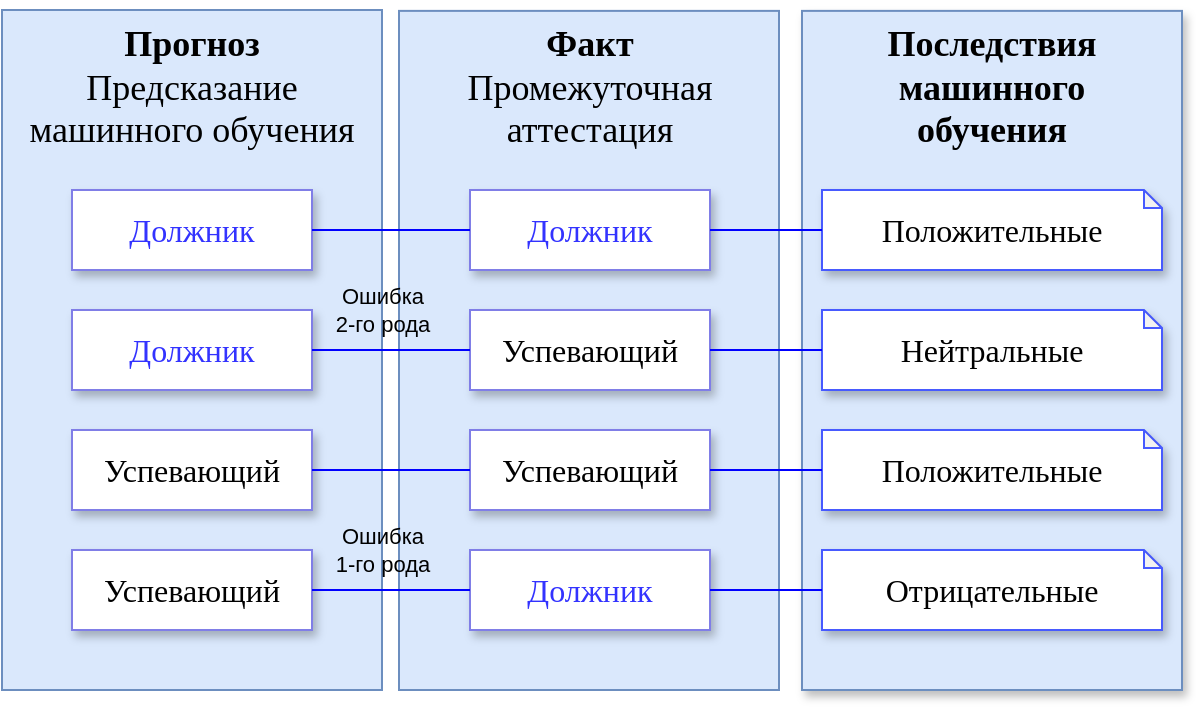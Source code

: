 <mxfile version="22.0.8" type="github">
  <diagram name="Page-1" id="e3a06f82-3646-2815-327d-82caf3d4e204">
    <mxGraphModel dx="1420" dy="744" grid="1" gridSize="10" guides="1" tooltips="1" connect="1" arrows="1" fold="1" page="1" pageScale="1" pageWidth="827" pageHeight="1169" background="none" math="0" shadow="0">
      <root>
        <mxCell id="0" style=";html=1;" />
        <mxCell id="1" style=";html=1;" parent="0" />
        <mxCell id="6a7d8f32e03d9370-59" value="&lt;font style=&quot;font-size: 18px;&quot; face=&quot;Calibri&quot;&gt;&lt;span style=&quot;&quot;&gt;&lt;b&gt;Факт&lt;/b&gt;&lt;br&gt;Промежуточная аттестация&lt;br&gt;&lt;/span&gt;&lt;/font&gt;" style="whiteSpace=wrap;html=1;fillColor=#dae8fc;fontSize=14;strokeColor=#6c8ebf;verticalAlign=top;" parent="1" vertex="1">
          <mxGeometry x="318.5" y="80.44" width="190" height="339.56" as="geometry" />
        </mxCell>
        <mxCell id="6a7d8f32e03d9370-57" value="&lt;font style=&quot;font-size: 18px;&quot; face=&quot;Calibri&quot;&gt;&lt;b&gt;Прогноз&lt;/b&gt;&lt;br&gt;Предсказание&lt;br&gt;машинного обучения&lt;br&gt;&lt;/font&gt;" style="whiteSpace=wrap;html=1;fillColor=#dae8fc;fontSize=14;strokeColor=#6c8ebf;verticalAlign=top;" parent="1" vertex="1">
          <mxGeometry x="120" y="80" width="190" height="340" as="geometry" />
        </mxCell>
        <mxCell id="Rmyz0eIJAW2nJohLAHlB-1" value="&lt;font style=&quot;font-size: 18px;&quot; face=&quot;Calibri&quot;&gt;&lt;span style=&quot;&quot;&gt;&lt;b&gt;Последствия машинного&lt;br&gt;обучения&lt;/b&gt;&lt;br&gt;&lt;/span&gt;&lt;/font&gt;" style="whiteSpace=wrap;html=1;fillColor=#dae8fc;fontSize=14;strokeColor=#6c8ebf;verticalAlign=top;shadow=1;" parent="1" vertex="1">
          <mxGeometry x="520" y="80.44" width="190" height="339.56" as="geometry" />
        </mxCell>
        <mxCell id="0L1pSdcY96lbb22dAQDU-1" value="&lt;font style=&quot;font-size: 16px;&quot; face=&quot;Calibri&quot;&gt;Должник&lt;/font&gt;" style="rounded=0;whiteSpace=wrap;html=1;strokeColor=#807ee7;shadow=1;fontColor=#3333FF;" vertex="1" parent="1">
          <mxGeometry x="155" y="170" width="120" height="40" as="geometry" />
        </mxCell>
        <mxCell id="0L1pSdcY96lbb22dAQDU-6" value="&lt;font style=&quot;font-size: 16px;&quot; face=&quot;Calibri&quot;&gt;Должник&lt;/font&gt;" style="rounded=0;whiteSpace=wrap;html=1;strokeColor=#807ee7;shadow=1;fontColor=#3333FF;" vertex="1" parent="1">
          <mxGeometry x="354" y="170" width="120" height="40" as="geometry" />
        </mxCell>
        <mxCell id="0L1pSdcY96lbb22dAQDU-7" value="&lt;font style=&quot;font-size: 16px;&quot; face=&quot;Calibri&quot;&gt;Должник&lt;/font&gt;" style="rounded=0;whiteSpace=wrap;html=1;strokeColor=#807ee7;glass=0;shadow=1;fontColor=#3333FF;" vertex="1" parent="1">
          <mxGeometry x="155" y="230" width="120" height="40" as="geometry" />
        </mxCell>
        <mxCell id="0L1pSdcY96lbb22dAQDU-8" value="&lt;font style=&quot;font-size: 16px;&quot; face=&quot;Calibri&quot;&gt;Успевающий&lt;/font&gt;" style="rounded=0;whiteSpace=wrap;html=1;strokeColor=#807ee7;shadow=1;" vertex="1" parent="1">
          <mxGeometry x="354" y="230" width="120" height="40" as="geometry" />
        </mxCell>
        <mxCell id="0L1pSdcY96lbb22dAQDU-10" value="&lt;font style=&quot;font-size: 16px;&quot; face=&quot;Calibri&quot;&gt;Успевающий&lt;/font&gt;" style="rounded=0;whiteSpace=wrap;html=1;strokeColor=#807ee7;shadow=1;" vertex="1" parent="1">
          <mxGeometry x="155" y="290" width="120" height="40" as="geometry" />
        </mxCell>
        <mxCell id="0L1pSdcY96lbb22dAQDU-11" value="&lt;font style=&quot;font-size: 16px;&quot; face=&quot;Calibri&quot;&gt;Успевающий&lt;/font&gt;" style="rounded=0;whiteSpace=wrap;html=1;strokeColor=#807ee7;shadow=1;" vertex="1" parent="1">
          <mxGeometry x="354" y="290" width="120" height="40" as="geometry" />
        </mxCell>
        <mxCell id="0L1pSdcY96lbb22dAQDU-12" value="&lt;font style=&quot;font-size: 16px;&quot; face=&quot;Calibri&quot;&gt;Успевающий&lt;/font&gt;" style="rounded=0;whiteSpace=wrap;html=1;strokeColor=#807ee7;shadow=1;" vertex="1" parent="1">
          <mxGeometry x="155" y="350" width="120" height="40" as="geometry" />
        </mxCell>
        <mxCell id="0L1pSdcY96lbb22dAQDU-13" value="&lt;font style=&quot;font-size: 16px;&quot; face=&quot;Calibri&quot;&gt;Должник&lt;/font&gt;" style="rounded=0;whiteSpace=wrap;html=1;strokeColor=#807ee7;shadow=1;fontColor=#3333FF;" vertex="1" parent="1">
          <mxGeometry x="354" y="350" width="120" height="40" as="geometry" />
        </mxCell>
        <mxCell id="0L1pSdcY96lbb22dAQDU-16" value="&lt;span style=&quot;color: rgb(0, 0, 0); font-family: Calibri; font-size: 16px;&quot;&gt;Положительные&lt;/span&gt;" style="shape=note;whiteSpace=wrap;html=1;backgroundOutline=1;darkOpacity=0.05;strokeColor=#475AFF;shadow=1;size=9;fontColor=#4D5EFF;" vertex="1" parent="1">
          <mxGeometry x="530" y="170" width="170" height="40" as="geometry" />
        </mxCell>
        <mxCell id="0L1pSdcY96lbb22dAQDU-17" value="&lt;font style=&quot;font-size: 16px;&quot; face=&quot;Calibri&quot;&gt;Положительные&lt;br&gt;&lt;/font&gt;" style="shape=note;whiteSpace=wrap;html=1;backgroundOutline=1;darkOpacity=0.05;strokeColor=#475AFF;shadow=1;size=9;" vertex="1" parent="1">
          <mxGeometry x="530" y="290" width="170" height="40" as="geometry" />
        </mxCell>
        <mxCell id="0L1pSdcY96lbb22dAQDU-18" value="&lt;font face=&quot;Calibri&quot;&gt;&lt;span style=&quot;font-size: 16px;&quot;&gt;Нейтральные&lt;br&gt;&lt;/span&gt;&lt;/font&gt;" style="shape=note;whiteSpace=wrap;html=1;backgroundOutline=1;darkOpacity=0.05;strokeColor=#475AFF;shadow=1;size=9;gradientColor=none;" vertex="1" parent="1">
          <mxGeometry x="530" y="230" width="170" height="40" as="geometry" />
        </mxCell>
        <mxCell id="0L1pSdcY96lbb22dAQDU-20" value="&lt;font style=&quot;font-size: 16px;&quot; face=&quot;Calibri&quot;&gt;Отрицательные&lt;br&gt;&lt;/font&gt;" style="shape=note;whiteSpace=wrap;html=1;backgroundOutline=1;darkOpacity=0.05;strokeColor=#475AFF;shadow=1;size=9;" vertex="1" parent="1">
          <mxGeometry x="530" y="350" width="170" height="40" as="geometry" />
        </mxCell>
        <mxCell id="0L1pSdcY96lbb22dAQDU-28" value="" style="endArrow=none;html=1;rounded=0;entryX=0;entryY=0.5;entryDx=0;entryDy=0;entryPerimeter=0;exitX=1;exitY=0.5;exitDx=0;exitDy=0;strokeColor=#0000FF;" edge="1" parent="1" source="0L1pSdcY96lbb22dAQDU-6" target="0L1pSdcY96lbb22dAQDU-16">
          <mxGeometry width="50" height="50" relative="1" as="geometry">
            <mxPoint x="450" y="410" as="sourcePoint" />
            <mxPoint x="500" y="360" as="targetPoint" />
          </mxGeometry>
        </mxCell>
        <mxCell id="0L1pSdcY96lbb22dAQDU-30" value="" style="endArrow=none;html=1;rounded=0;entryX=0;entryY=0.5;entryDx=0;entryDy=0;entryPerimeter=0;exitX=1;exitY=0.5;exitDx=0;exitDy=0;strokeColor=#0000FF;" edge="1" parent="1" source="0L1pSdcY96lbb22dAQDU-8" target="0L1pSdcY96lbb22dAQDU-18">
          <mxGeometry width="50" height="50" relative="1" as="geometry">
            <mxPoint x="484" y="200" as="sourcePoint" />
            <mxPoint x="540" y="200" as="targetPoint" />
          </mxGeometry>
        </mxCell>
        <mxCell id="0L1pSdcY96lbb22dAQDU-31" value="" style="endArrow=none;html=1;rounded=0;entryX=0;entryY=0.5;entryDx=0;entryDy=0;entryPerimeter=0;exitX=1;exitY=0.5;exitDx=0;exitDy=0;strokeColor=#0000FF;" edge="1" parent="1" source="0L1pSdcY96lbb22dAQDU-11" target="0L1pSdcY96lbb22dAQDU-17">
          <mxGeometry width="50" height="50" relative="1" as="geometry">
            <mxPoint x="494" y="210" as="sourcePoint" />
            <mxPoint x="550" y="210" as="targetPoint" />
          </mxGeometry>
        </mxCell>
        <mxCell id="0L1pSdcY96lbb22dAQDU-32" value="" style="endArrow=none;html=1;rounded=0;exitX=1;exitY=0.5;exitDx=0;exitDy=0;strokeColor=#0000FF;" edge="1" parent="1" source="0L1pSdcY96lbb22dAQDU-13" target="0L1pSdcY96lbb22dAQDU-20">
          <mxGeometry width="50" height="50" relative="1" as="geometry">
            <mxPoint x="504" y="220" as="sourcePoint" />
            <mxPoint x="560" y="220" as="targetPoint" />
          </mxGeometry>
        </mxCell>
        <mxCell id="0L1pSdcY96lbb22dAQDU-33" value="" style="endArrow=none;html=1;rounded=0;entryX=0;entryY=0.5;entryDx=0;entryDy=0;exitX=1;exitY=0.5;exitDx=0;exitDy=0;strokeColor=#0000FF;" edge="1" parent="1" source="0L1pSdcY96lbb22dAQDU-1" target="0L1pSdcY96lbb22dAQDU-6">
          <mxGeometry width="50" height="50" relative="1" as="geometry">
            <mxPoint x="280" y="189.5" as="sourcePoint" />
            <mxPoint x="336" y="189.5" as="targetPoint" />
          </mxGeometry>
        </mxCell>
        <mxCell id="0L1pSdcY96lbb22dAQDU-34" value="" style="endArrow=none;html=1;rounded=0;entryX=0;entryY=0.5;entryDx=0;entryDy=0;exitX=1;exitY=0.5;exitDx=0;exitDy=0;strokeColor=#0000FF;" edge="1" parent="1" source="0L1pSdcY96lbb22dAQDU-7" target="0L1pSdcY96lbb22dAQDU-8">
          <mxGeometry width="50" height="50" relative="1" as="geometry">
            <mxPoint x="285" y="200" as="sourcePoint" />
            <mxPoint x="364" y="200" as="targetPoint" />
          </mxGeometry>
        </mxCell>
        <mxCell id="0L1pSdcY96lbb22dAQDU-35" value="" style="endArrow=none;html=1;rounded=0;entryX=0;entryY=0.5;entryDx=0;entryDy=0;exitX=1;exitY=0.5;exitDx=0;exitDy=0;strokeColor=#0000FF;" edge="1" parent="1" source="0L1pSdcY96lbb22dAQDU-10" target="0L1pSdcY96lbb22dAQDU-11">
          <mxGeometry width="50" height="50" relative="1" as="geometry">
            <mxPoint x="285" y="260" as="sourcePoint" />
            <mxPoint x="364" y="260" as="targetPoint" />
          </mxGeometry>
        </mxCell>
        <mxCell id="0L1pSdcY96lbb22dAQDU-36" value="" style="endArrow=none;html=1;rounded=0;entryX=0;entryY=0.5;entryDx=0;entryDy=0;exitX=1;exitY=0.5;exitDx=0;exitDy=0;strokeColor=#0000FF;" edge="1" parent="1" source="0L1pSdcY96lbb22dAQDU-12" target="0L1pSdcY96lbb22dAQDU-13">
          <mxGeometry width="50" height="50" relative="1" as="geometry">
            <mxPoint x="295" y="270" as="sourcePoint" />
            <mxPoint x="374" y="270" as="targetPoint" />
          </mxGeometry>
        </mxCell>
        <mxCell id="0L1pSdcY96lbb22dAQDU-39" value="Ошибка&lt;br&gt;1-го рода" style="edgeLabel;html=1;align=center;verticalAlign=middle;resizable=0;points=[];labelBackgroundColor=none;" vertex="1" connectable="0" parent="0L1pSdcY96lbb22dAQDU-36">
          <mxGeometry x="0.038" relative="1" as="geometry">
            <mxPoint x="-6" y="-20" as="offset" />
          </mxGeometry>
        </mxCell>
        <mxCell id="0L1pSdcY96lbb22dAQDU-40" value="Ошибка&lt;br&gt;2-го рода" style="edgeLabel;html=1;align=center;verticalAlign=middle;resizable=0;points=[];labelBackgroundColor=none;" vertex="1" connectable="0" parent="0L1pSdcY96lbb22dAQDU-36">
          <mxGeometry x="0.038" relative="1" as="geometry">
            <mxPoint x="-6" y="-140" as="offset" />
          </mxGeometry>
        </mxCell>
      </root>
    </mxGraphModel>
  </diagram>
</mxfile>
